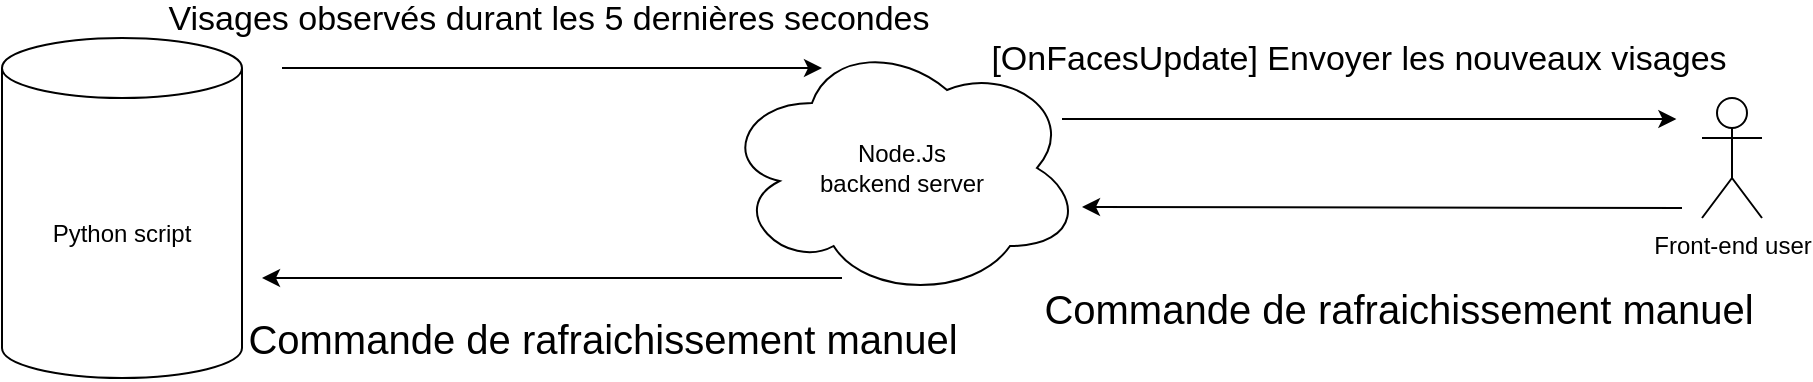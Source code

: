 <mxfile version="16.1.2" type="device"><diagram id="zKYh7ldKa_Qa6hJl08-6" name="Page-1"><mxGraphModel dx="1952" dy="865" grid="1" gridSize="10" guides="1" tooltips="1" connect="1" arrows="1" fold="1" page="1" pageScale="1" pageWidth="850" pageHeight="1100" math="0" shadow="0"><root><mxCell id="0"/><mxCell id="1" parent="0"/><mxCell id="8QnqV5ygj4XrgtcalPVw-2" value="Node.Js &lt;br&gt;backend server" style="ellipse;shape=cloud;whiteSpace=wrap;html=1;" parent="1" vertex="1"><mxGeometry x="240" y="380" width="180" height="130" as="geometry"/></mxCell><mxCell id="8QnqV5ygj4XrgtcalPVw-3" value="Python script" style="shape=cylinder3;whiteSpace=wrap;html=1;boundedLbl=1;backgroundOutline=1;size=15;" parent="1" vertex="1"><mxGeometry x="-120" y="380" width="120" height="170" as="geometry"/></mxCell><mxCell id="8QnqV5ygj4XrgtcalPVw-4" value="Front-end user" style="shape=umlActor;verticalLabelPosition=bottom;verticalAlign=top;html=1;outlineConnect=0;" parent="1" vertex="1"><mxGeometry x="730" y="410" width="30" height="60" as="geometry"/></mxCell><mxCell id="8QnqV5ygj4XrgtcalPVw-5" value="" style="endArrow=classic;html=1;rounded=0;" parent="1" edge="1"><mxGeometry width="50" height="50" relative="1" as="geometry"><mxPoint x="20" y="395" as="sourcePoint"/><mxPoint x="290" y="395" as="targetPoint"/></mxGeometry></mxCell><mxCell id="8QnqV5ygj4XrgtcalPVw-6" value="&lt;span style=&quot;font-size: 17px&quot;&gt;Visages observés durant les 5 dernières secondes&lt;/span&gt;" style="edgeLabel;html=1;align=center;verticalAlign=middle;resizable=0;points=[];rotation=0;labelBackgroundColor=none;" parent="8QnqV5ygj4XrgtcalPVw-5" vertex="1" connectable="0"><mxGeometry x="-0.145" y="-3" relative="1" as="geometry"><mxPoint x="17" y="-27" as="offset"/></mxGeometry></mxCell><mxCell id="8QnqV5ygj4XrgtcalPVw-7" value="" style="endArrow=classic;html=1;rounded=0;fontSize=20;" parent="1" edge="1"><mxGeometry width="50" height="50" relative="1" as="geometry"><mxPoint x="720" y="465" as="sourcePoint"/><mxPoint x="420" y="464.5" as="targetPoint"/></mxGeometry></mxCell><mxCell id="8QnqV5ygj4XrgtcalPVw-8" value="Commande de rafraichissement manuel" style="edgeLabel;html=1;align=center;verticalAlign=middle;resizable=0;points=[];fontSize=20;rotation=0;labelBackgroundColor=none;" parent="8QnqV5ygj4XrgtcalPVw-7" vertex="1" connectable="0"><mxGeometry x="0.258" y="2" relative="1" as="geometry"><mxPoint x="46" y="48" as="offset"/></mxGeometry></mxCell><mxCell id="8QnqV5ygj4XrgtcalPVw-10" value="" style="endArrow=classic;html=1;rounded=0;fontSize=17;exitX=0.96;exitY=0.7;exitDx=0;exitDy=0;exitPerimeter=0;" parent="1" edge="1"><mxGeometry width="50" height="50" relative="1" as="geometry"><mxPoint x="410.0" y="420.5" as="sourcePoint"/><mxPoint x="717.2" y="420.5" as="targetPoint"/></mxGeometry></mxCell><mxCell id="8QnqV5ygj4XrgtcalPVw-11" value="[OnFacesUpdate] Envoyer les nouveaux visages" style="edgeLabel;html=1;align=center;verticalAlign=middle;resizable=0;points=[];fontSize=17;labelBackgroundColor=none;" parent="8QnqV5ygj4XrgtcalPVw-10" vertex="1" connectable="0"><mxGeometry x="-0.458" y="-5" relative="1" as="geometry"><mxPoint x="64" y="-35" as="offset"/></mxGeometry></mxCell><mxCell id="8QnqV5ygj4XrgtcalPVw-12" value="" style="endArrow=classic;html=1;rounded=0;fontSize=20;entryX=1;entryY=0;entryDx=0;entryDy=120;entryPerimeter=0;" parent="1" edge="1"><mxGeometry width="50" height="50" relative="1" as="geometry"><mxPoint x="300" y="500" as="sourcePoint"/><mxPoint x="10" y="500" as="targetPoint"/></mxGeometry></mxCell><mxCell id="8QnqV5ygj4XrgtcalPVw-13" value="Commande de rafraichissement manuel" style="edgeLabel;html=1;align=center;verticalAlign=middle;resizable=0;points=[];fontSize=20;rotation=0;labelBackgroundColor=none;" parent="8QnqV5ygj4XrgtcalPVw-12" vertex="1" connectable="0"><mxGeometry x="0.258" y="2" relative="1" as="geometry"><mxPoint x="62" y="28" as="offset"/></mxGeometry></mxCell></root></mxGraphModel></diagram></mxfile>